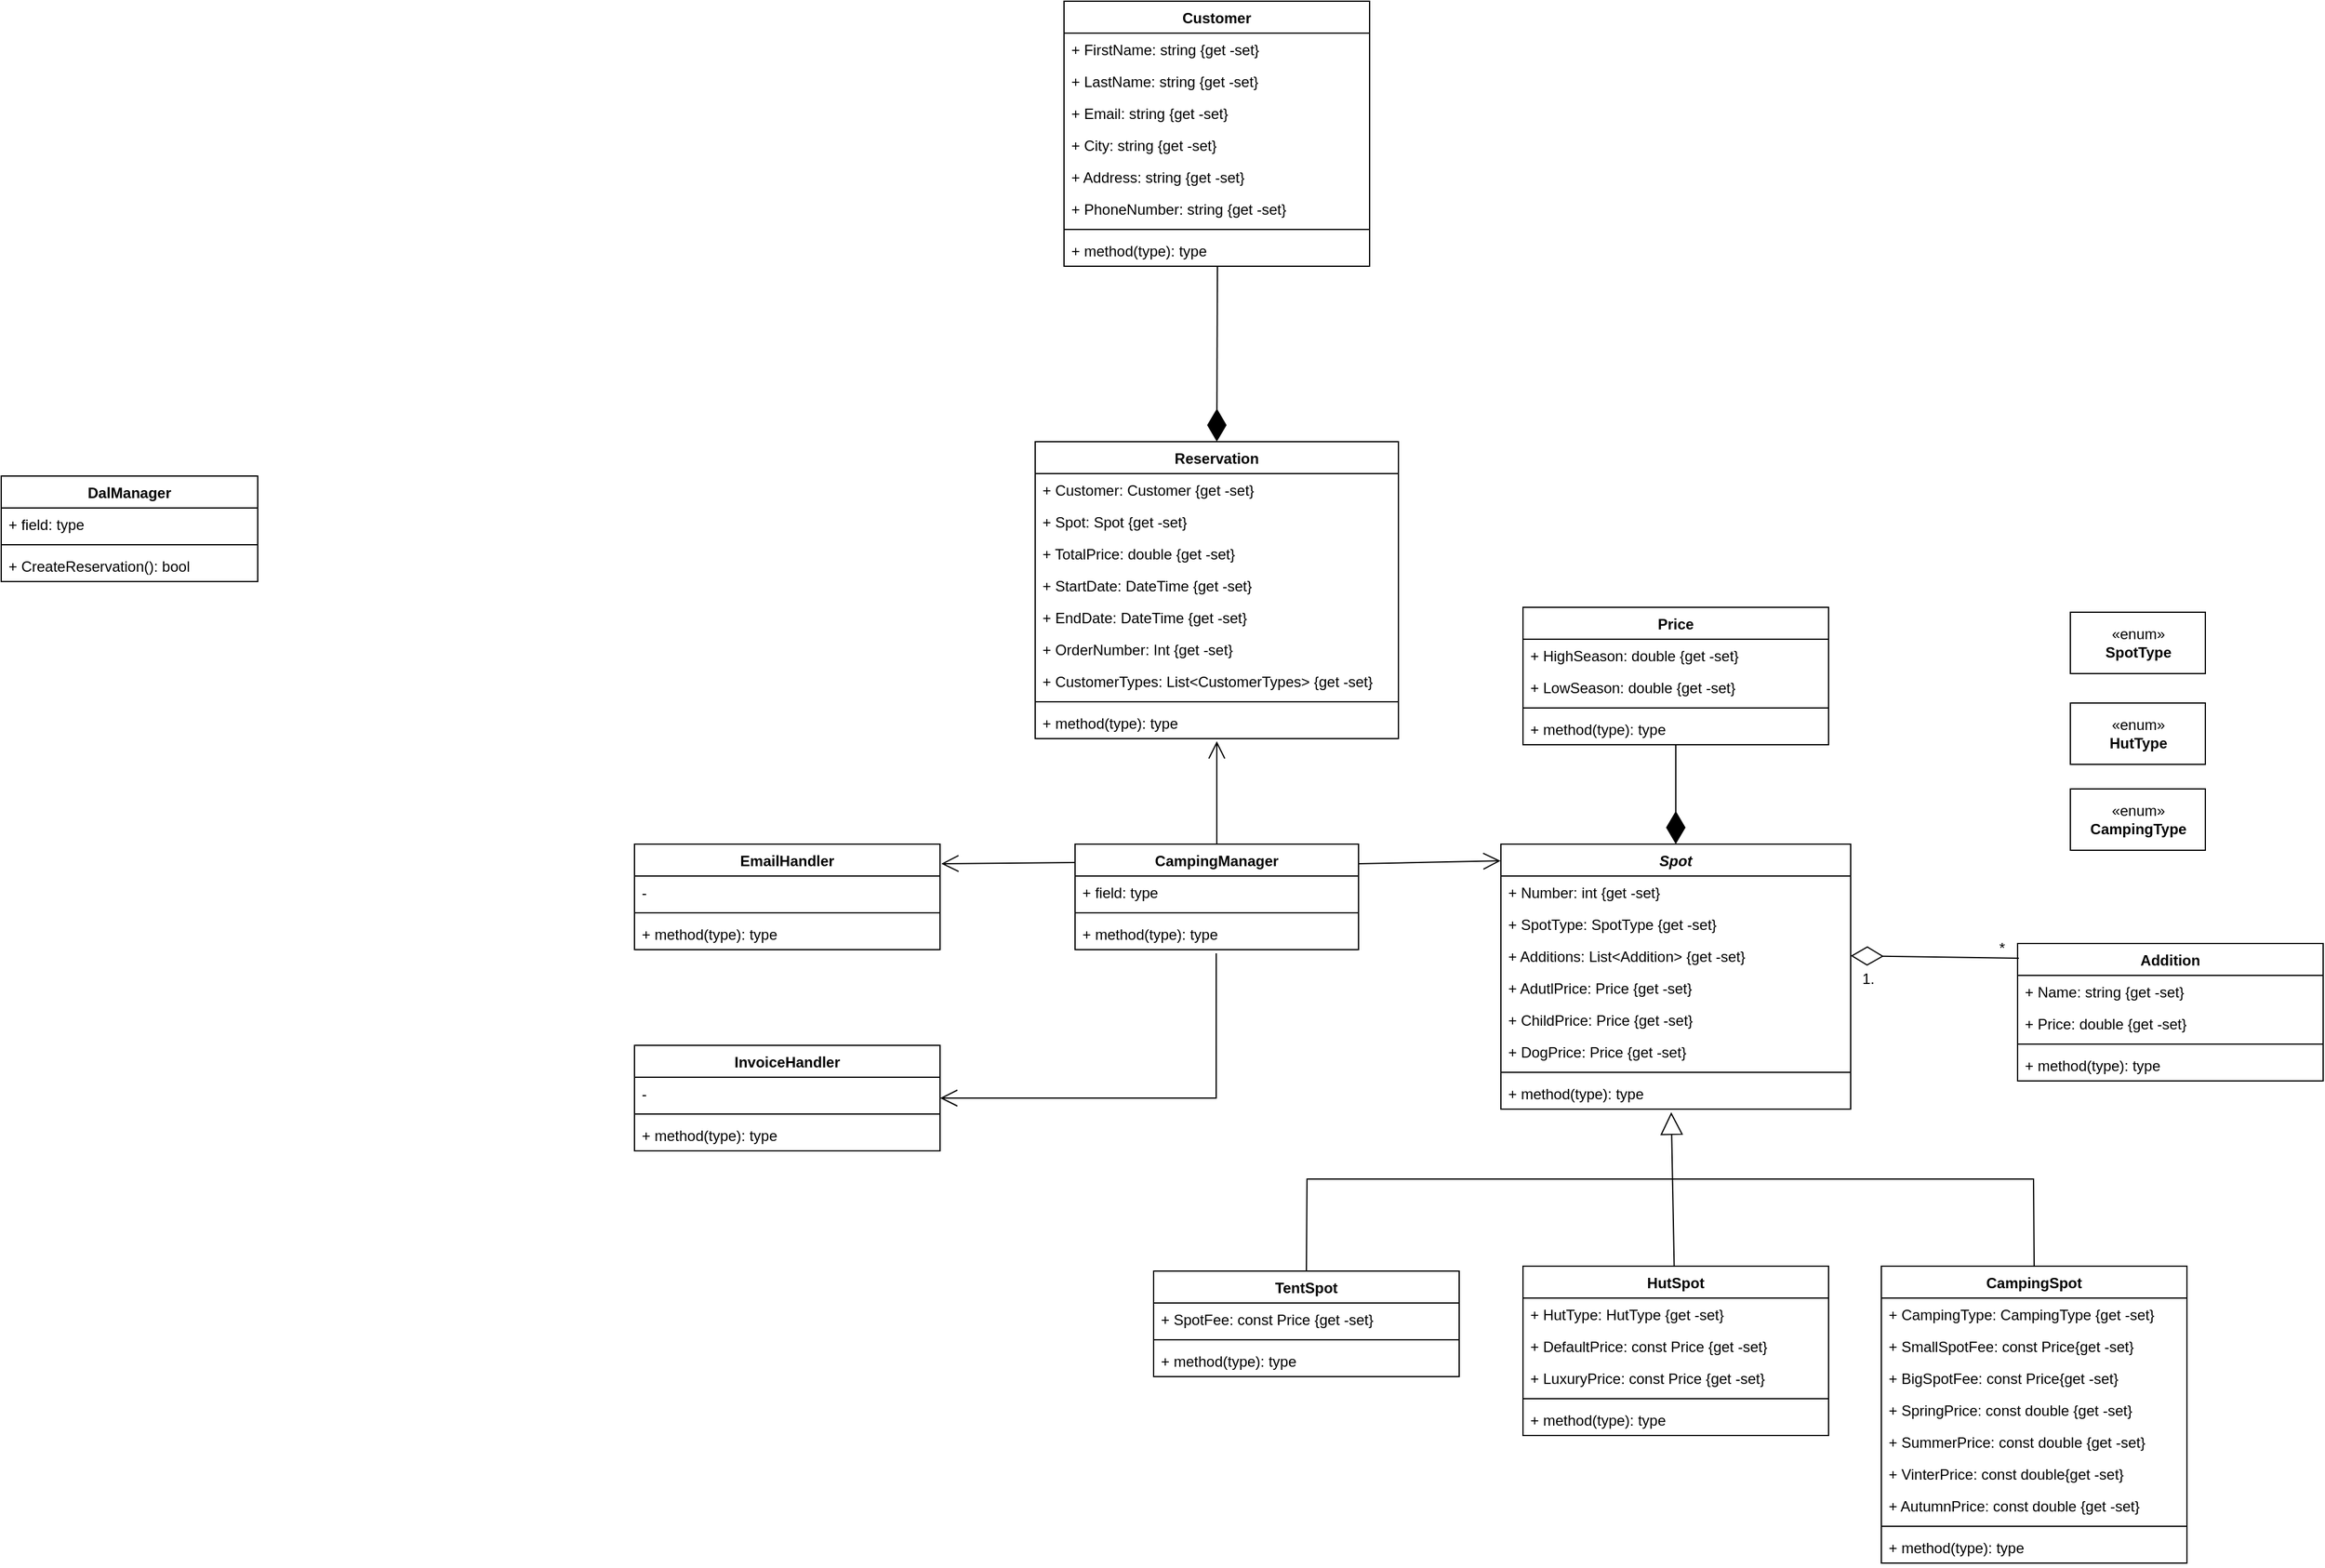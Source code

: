 <mxfile version="14.6.6" type="device"><diagram id="l-3KsqOdeWfvSmAPud4s" name="Page-1"><mxGraphModel dx="782" dy="1843" grid="0" gridSize="10" guides="1" tooltips="1" connect="1" arrows="1" fold="1" page="1" pageScale="1" pageWidth="827" pageHeight="1169" math="0" shadow="0"><root><mxCell id="0"/><mxCell id="1" parent="0"/><mxCell id="45LUlPgrjEyCwIVskXGP-1" value="CampingManager" style="swimlane;fontStyle=1;align=center;verticalAlign=top;childLayout=stackLayout;horizontal=1;startSize=26;horizontalStack=0;resizeParent=1;resizeParentMax=0;resizeLast=0;collapsible=1;marginBottom=0;" vertex="1" parent="1"><mxGeometry x="913" y="53" width="231" height="86" as="geometry"/></mxCell><mxCell id="45LUlPgrjEyCwIVskXGP-2" value="+ field: type" style="text;strokeColor=none;fillColor=none;align=left;verticalAlign=top;spacingLeft=4;spacingRight=4;overflow=hidden;rotatable=0;points=[[0,0.5],[1,0.5]];portConstraint=eastwest;" vertex="1" parent="45LUlPgrjEyCwIVskXGP-1"><mxGeometry y="26" width="231" height="26" as="geometry"/></mxCell><mxCell id="45LUlPgrjEyCwIVskXGP-3" value="" style="line;strokeWidth=1;fillColor=none;align=left;verticalAlign=middle;spacingTop=-1;spacingLeft=3;spacingRight=3;rotatable=0;labelPosition=right;points=[];portConstraint=eastwest;" vertex="1" parent="45LUlPgrjEyCwIVskXGP-1"><mxGeometry y="52" width="231" height="8" as="geometry"/></mxCell><mxCell id="45LUlPgrjEyCwIVskXGP-4" value="+ method(type): type" style="text;strokeColor=none;fillColor=none;align=left;verticalAlign=top;spacingLeft=4;spacingRight=4;overflow=hidden;rotatable=0;points=[[0,0.5],[1,0.5]];portConstraint=eastwest;" vertex="1" parent="45LUlPgrjEyCwIVskXGP-1"><mxGeometry y="60" width="231" height="26" as="geometry"/></mxCell><mxCell id="45LUlPgrjEyCwIVskXGP-5" value="DalManager" style="swimlane;fontStyle=1;align=center;verticalAlign=top;childLayout=stackLayout;horizontal=1;startSize=26;horizontalStack=0;resizeParent=1;resizeParentMax=0;resizeLast=0;collapsible=1;marginBottom=0;" vertex="1" parent="1"><mxGeometry x="38" y="-247" width="209" height="86" as="geometry"/></mxCell><mxCell id="45LUlPgrjEyCwIVskXGP-6" value="+ field: type" style="text;strokeColor=none;fillColor=none;align=left;verticalAlign=top;spacingLeft=4;spacingRight=4;overflow=hidden;rotatable=0;points=[[0,0.5],[1,0.5]];portConstraint=eastwest;" vertex="1" parent="45LUlPgrjEyCwIVskXGP-5"><mxGeometry y="26" width="209" height="26" as="geometry"/></mxCell><mxCell id="45LUlPgrjEyCwIVskXGP-7" value="" style="line;strokeWidth=1;fillColor=none;align=left;verticalAlign=middle;spacingTop=-1;spacingLeft=3;spacingRight=3;rotatable=0;labelPosition=right;points=[];portConstraint=eastwest;" vertex="1" parent="45LUlPgrjEyCwIVskXGP-5"><mxGeometry y="52" width="209" height="8" as="geometry"/></mxCell><mxCell id="45LUlPgrjEyCwIVskXGP-8" value="+ CreateReservation(): bool" style="text;strokeColor=none;fillColor=none;align=left;verticalAlign=top;spacingLeft=4;spacingRight=4;overflow=hidden;rotatable=0;points=[[0,0.5],[1,0.5]];portConstraint=eastwest;" vertex="1" parent="45LUlPgrjEyCwIVskXGP-5"><mxGeometry y="60" width="209" height="26" as="geometry"/></mxCell><mxCell id="45LUlPgrjEyCwIVskXGP-9" value="Spot" style="swimlane;fontStyle=3;align=center;verticalAlign=top;childLayout=stackLayout;horizontal=1;startSize=26;horizontalStack=0;resizeParent=1;resizeParentMax=0;resizeLast=0;collapsible=1;marginBottom=0;" vertex="1" parent="1"><mxGeometry x="1260" y="53" width="285" height="216" as="geometry"/></mxCell><mxCell id="45LUlPgrjEyCwIVskXGP-19" value="+ Number: int {get -set}" style="text;strokeColor=none;fillColor=none;align=left;verticalAlign=top;spacingLeft=4;spacingRight=4;overflow=hidden;rotatable=0;points=[[0,0.5],[1,0.5]];portConstraint=eastwest;" vertex="1" parent="45LUlPgrjEyCwIVskXGP-9"><mxGeometry y="26" width="285" height="26" as="geometry"/></mxCell><mxCell id="45LUlPgrjEyCwIVskXGP-26" value="+ SpotType: SpotType {get -set}" style="text;strokeColor=none;fillColor=none;align=left;verticalAlign=top;spacingLeft=4;spacingRight=4;overflow=hidden;rotatable=0;points=[[0,0.5],[1,0.5]];portConstraint=eastwest;" vertex="1" parent="45LUlPgrjEyCwIVskXGP-9"><mxGeometry y="52" width="285" height="26" as="geometry"/></mxCell><mxCell id="45LUlPgrjEyCwIVskXGP-123" value="+ Additions: List&lt;Addition&gt; {get -set}" style="text;strokeColor=none;fillColor=none;align=left;verticalAlign=top;spacingLeft=4;spacingRight=4;overflow=hidden;rotatable=0;points=[[0,0.5],[1,0.5]];portConstraint=eastwest;" vertex="1" parent="45LUlPgrjEyCwIVskXGP-9"><mxGeometry y="78" width="285" height="26" as="geometry"/></mxCell><mxCell id="45LUlPgrjEyCwIVskXGP-124" value="+ AdutlPrice: Price {get -set}" style="text;strokeColor=none;fillColor=none;align=left;verticalAlign=top;spacingLeft=4;spacingRight=4;overflow=hidden;rotatable=0;points=[[0,0.5],[1,0.5]];portConstraint=eastwest;" vertex="1" parent="45LUlPgrjEyCwIVskXGP-9"><mxGeometry y="104" width="285" height="26" as="geometry"/></mxCell><mxCell id="45LUlPgrjEyCwIVskXGP-125" value="+ ChildPrice: Price {get -set}" style="text;strokeColor=none;fillColor=none;align=left;verticalAlign=top;spacingLeft=4;spacingRight=4;overflow=hidden;rotatable=0;points=[[0,0.5],[1,0.5]];portConstraint=eastwest;" vertex="1" parent="45LUlPgrjEyCwIVskXGP-9"><mxGeometry y="130" width="285" height="26" as="geometry"/></mxCell><mxCell id="45LUlPgrjEyCwIVskXGP-97" value="+ DogPrice: Price {get -set}" style="text;strokeColor=none;fillColor=none;align=left;verticalAlign=top;spacingLeft=4;spacingRight=4;overflow=hidden;rotatable=0;points=[[0,0.5],[1,0.5]];portConstraint=eastwest;" vertex="1" parent="45LUlPgrjEyCwIVskXGP-9"><mxGeometry y="156" width="285" height="26" as="geometry"/></mxCell><mxCell id="45LUlPgrjEyCwIVskXGP-11" value="" style="line;strokeWidth=1;fillColor=none;align=left;verticalAlign=middle;spacingTop=-1;spacingLeft=3;spacingRight=3;rotatable=0;labelPosition=right;points=[];portConstraint=eastwest;" vertex="1" parent="45LUlPgrjEyCwIVskXGP-9"><mxGeometry y="182" width="285" height="8" as="geometry"/></mxCell><mxCell id="45LUlPgrjEyCwIVskXGP-12" value="+ method(type): type" style="text;strokeColor=none;fillColor=none;align=left;verticalAlign=top;spacingLeft=4;spacingRight=4;overflow=hidden;rotatable=0;points=[[0,0.5],[1,0.5]];portConstraint=eastwest;" vertex="1" parent="45LUlPgrjEyCwIVskXGP-9"><mxGeometry y="190" width="285" height="26" as="geometry"/></mxCell><mxCell id="45LUlPgrjEyCwIVskXGP-27" value="Addition" style="swimlane;fontStyle=1;align=center;verticalAlign=top;childLayout=stackLayout;horizontal=1;startSize=26;horizontalStack=0;resizeParent=1;resizeParentMax=0;resizeLast=0;collapsible=1;marginBottom=0;" vertex="1" parent="1"><mxGeometry x="1681" y="134" width="249" height="112" as="geometry"/></mxCell><mxCell id="45LUlPgrjEyCwIVskXGP-28" value="+ Name: string {get -set}" style="text;strokeColor=none;fillColor=none;align=left;verticalAlign=top;spacingLeft=4;spacingRight=4;overflow=hidden;rotatable=0;points=[[0,0.5],[1,0.5]];portConstraint=eastwest;" vertex="1" parent="45LUlPgrjEyCwIVskXGP-27"><mxGeometry y="26" width="249" height="26" as="geometry"/></mxCell><mxCell id="45LUlPgrjEyCwIVskXGP-29" value="+ Price: double {get -set}" style="text;strokeColor=none;fillColor=none;align=left;verticalAlign=top;spacingLeft=4;spacingRight=4;overflow=hidden;rotatable=0;points=[[0,0.5],[1,0.5]];portConstraint=eastwest;" vertex="1" parent="45LUlPgrjEyCwIVskXGP-27"><mxGeometry y="52" width="249" height="26" as="geometry"/></mxCell><mxCell id="45LUlPgrjEyCwIVskXGP-31" value="" style="line;strokeWidth=1;fillColor=none;align=left;verticalAlign=middle;spacingTop=-1;spacingLeft=3;spacingRight=3;rotatable=0;labelPosition=right;points=[];portConstraint=eastwest;" vertex="1" parent="45LUlPgrjEyCwIVskXGP-27"><mxGeometry y="78" width="249" height="8" as="geometry"/></mxCell><mxCell id="45LUlPgrjEyCwIVskXGP-32" value="+ method(type): type" style="text;strokeColor=none;fillColor=none;align=left;verticalAlign=top;spacingLeft=4;spacingRight=4;overflow=hidden;rotatable=0;points=[[0,0.5],[1,0.5]];portConstraint=eastwest;" vertex="1" parent="45LUlPgrjEyCwIVskXGP-27"><mxGeometry y="86" width="249" height="26" as="geometry"/></mxCell><mxCell id="45LUlPgrjEyCwIVskXGP-38" value="Reservation" style="swimlane;fontStyle=1;align=center;verticalAlign=top;childLayout=stackLayout;horizontal=1;startSize=26;horizontalStack=0;resizeParent=1;resizeParentMax=0;resizeLast=0;collapsible=1;marginBottom=0;" vertex="1" parent="1"><mxGeometry x="880.5" y="-275" width="296" height="242" as="geometry"/></mxCell><mxCell id="45LUlPgrjEyCwIVskXGP-54" value="+ Customer: Customer {get -set}" style="text;strokeColor=none;fillColor=none;align=left;verticalAlign=top;spacingLeft=4;spacingRight=4;overflow=hidden;rotatable=0;points=[[0,0.5],[1,0.5]];portConstraint=eastwest;" vertex="1" parent="45LUlPgrjEyCwIVskXGP-38"><mxGeometry y="26" width="296" height="26" as="geometry"/></mxCell><mxCell id="45LUlPgrjEyCwIVskXGP-55" value="+ Spot: Spot {get -set}" style="text;strokeColor=none;fillColor=none;align=left;verticalAlign=top;spacingLeft=4;spacingRight=4;overflow=hidden;rotatable=0;points=[[0,0.5],[1,0.5]];portConstraint=eastwest;" vertex="1" parent="45LUlPgrjEyCwIVskXGP-38"><mxGeometry y="52" width="296" height="26" as="geometry"/></mxCell><mxCell id="45LUlPgrjEyCwIVskXGP-56" value="+ TotalPrice: double {get -set}" style="text;strokeColor=none;fillColor=none;align=left;verticalAlign=top;spacingLeft=4;spacingRight=4;overflow=hidden;rotatable=0;points=[[0,0.5],[1,0.5]];portConstraint=eastwest;" vertex="1" parent="45LUlPgrjEyCwIVskXGP-38"><mxGeometry y="78" width="296" height="26" as="geometry"/></mxCell><mxCell id="45LUlPgrjEyCwIVskXGP-57" value="+ StartDate: DateTime {get -set}" style="text;strokeColor=none;fillColor=none;align=left;verticalAlign=top;spacingLeft=4;spacingRight=4;overflow=hidden;rotatable=0;points=[[0,0.5],[1,0.5]];portConstraint=eastwest;" vertex="1" parent="45LUlPgrjEyCwIVskXGP-38"><mxGeometry y="104" width="296" height="26" as="geometry"/></mxCell><mxCell id="45LUlPgrjEyCwIVskXGP-60" value="+ EndDate: DateTime {get -set}" style="text;strokeColor=none;fillColor=none;align=left;verticalAlign=top;spacingLeft=4;spacingRight=4;overflow=hidden;rotatable=0;points=[[0,0.5],[1,0.5]];portConstraint=eastwest;" vertex="1" parent="45LUlPgrjEyCwIVskXGP-38"><mxGeometry y="130" width="296" height="26" as="geometry"/></mxCell><mxCell id="45LUlPgrjEyCwIVskXGP-101" value="+ OrderNumber: Int {get -set}" style="text;strokeColor=none;fillColor=none;align=left;verticalAlign=top;spacingLeft=4;spacingRight=4;overflow=hidden;rotatable=0;points=[[0,0.5],[1,0.5]];portConstraint=eastwest;" vertex="1" parent="45LUlPgrjEyCwIVskXGP-38"><mxGeometry y="156" width="296" height="26" as="geometry"/></mxCell><mxCell id="45LUlPgrjEyCwIVskXGP-40" value="+ CustomerTypes: List&lt;CustomerTypes&gt; {get -set}" style="text;strokeColor=none;fillColor=none;align=left;verticalAlign=top;spacingLeft=4;spacingRight=4;overflow=hidden;rotatable=0;points=[[0,0.5],[1,0.5]];portConstraint=eastwest;" vertex="1" parent="45LUlPgrjEyCwIVskXGP-38"><mxGeometry y="182" width="296" height="26" as="geometry"/></mxCell><mxCell id="45LUlPgrjEyCwIVskXGP-41" value="" style="line;strokeWidth=1;fillColor=none;align=left;verticalAlign=middle;spacingTop=-1;spacingLeft=3;spacingRight=3;rotatable=0;labelPosition=right;points=[];portConstraint=eastwest;" vertex="1" parent="45LUlPgrjEyCwIVskXGP-38"><mxGeometry y="208" width="296" height="8" as="geometry"/></mxCell><mxCell id="45LUlPgrjEyCwIVskXGP-42" value="+ method(type): type" style="text;strokeColor=none;fillColor=none;align=left;verticalAlign=top;spacingLeft=4;spacingRight=4;overflow=hidden;rotatable=0;points=[[0,0.5],[1,0.5]];portConstraint=eastwest;" vertex="1" parent="45LUlPgrjEyCwIVskXGP-38"><mxGeometry y="216" width="296" height="26" as="geometry"/></mxCell><mxCell id="45LUlPgrjEyCwIVskXGP-43" value="Customer" style="swimlane;fontStyle=1;align=center;verticalAlign=top;childLayout=stackLayout;horizontal=1;startSize=26;horizontalStack=0;resizeParent=1;resizeParentMax=0;resizeLast=0;collapsible=1;marginBottom=0;" vertex="1" parent="1"><mxGeometry x="904" y="-634" width="249" height="216" as="geometry"/></mxCell><mxCell id="45LUlPgrjEyCwIVskXGP-48" value="+ FirstName: string {get -set}" style="text;strokeColor=none;fillColor=none;align=left;verticalAlign=top;spacingLeft=4;spacingRight=4;overflow=hidden;rotatable=0;points=[[0,0.5],[1,0.5]];portConstraint=eastwest;" vertex="1" parent="45LUlPgrjEyCwIVskXGP-43"><mxGeometry y="26" width="249" height="26" as="geometry"/></mxCell><mxCell id="45LUlPgrjEyCwIVskXGP-49" value="+ LastName: string {get -set}" style="text;strokeColor=none;fillColor=none;align=left;verticalAlign=top;spacingLeft=4;spacingRight=4;overflow=hidden;rotatable=0;points=[[0,0.5],[1,0.5]];portConstraint=eastwest;" vertex="1" parent="45LUlPgrjEyCwIVskXGP-43"><mxGeometry y="52" width="249" height="26" as="geometry"/></mxCell><mxCell id="45LUlPgrjEyCwIVskXGP-52" value="+ Email: string {get -set}" style="text;strokeColor=none;fillColor=none;align=left;verticalAlign=top;spacingLeft=4;spacingRight=4;overflow=hidden;rotatable=0;points=[[0,0.5],[1,0.5]];portConstraint=eastwest;" vertex="1" parent="45LUlPgrjEyCwIVskXGP-43"><mxGeometry y="78" width="249" height="26" as="geometry"/></mxCell><mxCell id="45LUlPgrjEyCwIVskXGP-51" value="+ City: string {get -set}" style="text;strokeColor=none;fillColor=none;align=left;verticalAlign=top;spacingLeft=4;spacingRight=4;overflow=hidden;rotatable=0;points=[[0,0.5],[1,0.5]];portConstraint=eastwest;" vertex="1" parent="45LUlPgrjEyCwIVskXGP-43"><mxGeometry y="104" width="249" height="26" as="geometry"/></mxCell><mxCell id="45LUlPgrjEyCwIVskXGP-50" value="+ Address: string {get -set}" style="text;strokeColor=none;fillColor=none;align=left;verticalAlign=top;spacingLeft=4;spacingRight=4;overflow=hidden;rotatable=0;points=[[0,0.5],[1,0.5]];portConstraint=eastwest;" vertex="1" parent="45LUlPgrjEyCwIVskXGP-43"><mxGeometry y="130" width="249" height="26" as="geometry"/></mxCell><mxCell id="45LUlPgrjEyCwIVskXGP-99" value="+ PhoneNumber: string {get -set}" style="text;strokeColor=none;fillColor=none;align=left;verticalAlign=top;spacingLeft=4;spacingRight=4;overflow=hidden;rotatable=0;points=[[0,0.5],[1,0.5]];portConstraint=eastwest;" vertex="1" parent="45LUlPgrjEyCwIVskXGP-43"><mxGeometry y="156" width="249" height="26" as="geometry"/></mxCell><mxCell id="45LUlPgrjEyCwIVskXGP-46" value="" style="line;strokeWidth=1;fillColor=none;align=left;verticalAlign=middle;spacingTop=-1;spacingLeft=3;spacingRight=3;rotatable=0;labelPosition=right;points=[];portConstraint=eastwest;" vertex="1" parent="45LUlPgrjEyCwIVskXGP-43"><mxGeometry y="182" width="249" height="8" as="geometry"/></mxCell><mxCell id="45LUlPgrjEyCwIVskXGP-47" value="+ method(type): type" style="text;strokeColor=none;fillColor=none;align=left;verticalAlign=top;spacingLeft=4;spacingRight=4;overflow=hidden;rotatable=0;points=[[0,0.5],[1,0.5]];portConstraint=eastwest;" vertex="1" parent="45LUlPgrjEyCwIVskXGP-43"><mxGeometry y="190" width="249" height="26" as="geometry"/></mxCell><mxCell id="45LUlPgrjEyCwIVskXGP-59" value="«enum»&lt;br&gt;&lt;b&gt;SpotType&lt;/b&gt;" style="html=1;" vertex="1" parent="1"><mxGeometry x="1724" y="-136" width="110" height="50" as="geometry"/></mxCell><mxCell id="45LUlPgrjEyCwIVskXGP-67" value="TentSpot" style="swimlane;fontStyle=1;align=center;verticalAlign=top;childLayout=stackLayout;horizontal=1;startSize=26;horizontalStack=0;resizeParent=1;resizeParentMax=0;resizeLast=0;collapsible=1;marginBottom=0;" vertex="1" parent="1"><mxGeometry x="977" y="401" width="249" height="86" as="geometry"/></mxCell><mxCell id="45LUlPgrjEyCwIVskXGP-68" value="+ SpotFee: const Price {get -set}" style="text;strokeColor=none;fillColor=none;align=left;verticalAlign=top;spacingLeft=4;spacingRight=4;overflow=hidden;rotatable=0;points=[[0,0.5],[1,0.5]];portConstraint=eastwest;" vertex="1" parent="45LUlPgrjEyCwIVskXGP-67"><mxGeometry y="26" width="249" height="26" as="geometry"/></mxCell><mxCell id="45LUlPgrjEyCwIVskXGP-71" value="" style="line;strokeWidth=1;fillColor=none;align=left;verticalAlign=middle;spacingTop=-1;spacingLeft=3;spacingRight=3;rotatable=0;labelPosition=right;points=[];portConstraint=eastwest;" vertex="1" parent="45LUlPgrjEyCwIVskXGP-67"><mxGeometry y="52" width="249" height="8" as="geometry"/></mxCell><mxCell id="45LUlPgrjEyCwIVskXGP-72" value="+ method(type): type" style="text;strokeColor=none;fillColor=none;align=left;verticalAlign=top;spacingLeft=4;spacingRight=4;overflow=hidden;rotatable=0;points=[[0,0.5],[1,0.5]];portConstraint=eastwest;" vertex="1" parent="45LUlPgrjEyCwIVskXGP-67"><mxGeometry y="60" width="249" height="26" as="geometry"/></mxCell><mxCell id="45LUlPgrjEyCwIVskXGP-73" value="HutSpot" style="swimlane;fontStyle=1;align=center;verticalAlign=top;childLayout=stackLayout;horizontal=1;startSize=26;horizontalStack=0;resizeParent=1;resizeParentMax=0;resizeLast=0;collapsible=1;marginBottom=0;" vertex="1" parent="1"><mxGeometry x="1278" y="397" width="249" height="138" as="geometry"/></mxCell><mxCell id="45LUlPgrjEyCwIVskXGP-127" value="+ HutType: HutType {get -set}" style="text;strokeColor=none;fillColor=none;align=left;verticalAlign=top;spacingLeft=4;spacingRight=4;overflow=hidden;rotatable=0;points=[[0,0.5],[1,0.5]];portConstraint=eastwest;" vertex="1" parent="45LUlPgrjEyCwIVskXGP-73"><mxGeometry y="26" width="249" height="26" as="geometry"/></mxCell><mxCell id="45LUlPgrjEyCwIVskXGP-128" value="+ DefaultPrice: const Price {get -set}" style="text;strokeColor=none;fillColor=none;align=left;verticalAlign=top;spacingLeft=4;spacingRight=4;overflow=hidden;rotatable=0;points=[[0,0.5],[1,0.5]];portConstraint=eastwest;" vertex="1" parent="45LUlPgrjEyCwIVskXGP-73"><mxGeometry y="52" width="249" height="26" as="geometry"/></mxCell><mxCell id="45LUlPgrjEyCwIVskXGP-74" value="+ LuxuryPrice: const Price {get -set}" style="text;strokeColor=none;fillColor=none;align=left;verticalAlign=top;spacingLeft=4;spacingRight=4;overflow=hidden;rotatable=0;points=[[0,0.5],[1,0.5]];portConstraint=eastwest;" vertex="1" parent="45LUlPgrjEyCwIVskXGP-73"><mxGeometry y="78" width="249" height="26" as="geometry"/></mxCell><mxCell id="45LUlPgrjEyCwIVskXGP-77" value="" style="line;strokeWidth=1;fillColor=none;align=left;verticalAlign=middle;spacingTop=-1;spacingLeft=3;spacingRight=3;rotatable=0;labelPosition=right;points=[];portConstraint=eastwest;" vertex="1" parent="45LUlPgrjEyCwIVskXGP-73"><mxGeometry y="104" width="249" height="8" as="geometry"/></mxCell><mxCell id="45LUlPgrjEyCwIVskXGP-78" value="+ method(type): type" style="text;strokeColor=none;fillColor=none;align=left;verticalAlign=top;spacingLeft=4;spacingRight=4;overflow=hidden;rotatable=0;points=[[0,0.5],[1,0.5]];portConstraint=eastwest;" vertex="1" parent="45LUlPgrjEyCwIVskXGP-73"><mxGeometry y="112" width="249" height="26" as="geometry"/></mxCell><mxCell id="45LUlPgrjEyCwIVskXGP-79" value="CampingSpot" style="swimlane;fontStyle=1;align=center;verticalAlign=top;childLayout=stackLayout;horizontal=1;startSize=26;horizontalStack=0;resizeParent=1;resizeParentMax=0;resizeLast=0;collapsible=1;marginBottom=0;" vertex="1" parent="1"><mxGeometry x="1570" y="397" width="249" height="242" as="geometry"/></mxCell><mxCell id="45LUlPgrjEyCwIVskXGP-80" value="+ CampingType: CampingType {get -set}" style="text;strokeColor=none;fillColor=none;align=left;verticalAlign=top;spacingLeft=4;spacingRight=4;overflow=hidden;rotatable=0;points=[[0,0.5],[1,0.5]];portConstraint=eastwest;" vertex="1" parent="45LUlPgrjEyCwIVskXGP-79"><mxGeometry y="26" width="249" height="26" as="geometry"/></mxCell><mxCell id="45LUlPgrjEyCwIVskXGP-130" value="+ SmallSpotFee: const Price{get -set}" style="text;strokeColor=none;fillColor=none;align=left;verticalAlign=top;spacingLeft=4;spacingRight=4;overflow=hidden;rotatable=0;points=[[0,0.5],[1,0.5]];portConstraint=eastwest;" vertex="1" parent="45LUlPgrjEyCwIVskXGP-79"><mxGeometry y="52" width="249" height="26" as="geometry"/></mxCell><mxCell id="45LUlPgrjEyCwIVskXGP-152" value="+ BigSpotFee: const Price{get -set}" style="text;strokeColor=none;fillColor=none;align=left;verticalAlign=top;spacingLeft=4;spacingRight=4;overflow=hidden;rotatable=0;points=[[0,0.5],[1,0.5]];portConstraint=eastwest;" vertex="1" parent="45LUlPgrjEyCwIVskXGP-79"><mxGeometry y="78" width="249" height="26" as="geometry"/></mxCell><mxCell id="45LUlPgrjEyCwIVskXGP-166" value="+ SpringPrice: const double {get -set}" style="text;strokeColor=none;fillColor=none;align=left;verticalAlign=top;spacingLeft=4;spacingRight=4;overflow=hidden;rotatable=0;points=[[0,0.5],[1,0.5]];portConstraint=eastwest;" vertex="1" parent="45LUlPgrjEyCwIVskXGP-79"><mxGeometry y="104" width="249" height="26" as="geometry"/></mxCell><mxCell id="45LUlPgrjEyCwIVskXGP-153" value="+ SummerPrice: const double {get -set}" style="text;strokeColor=none;fillColor=none;align=left;verticalAlign=top;spacingLeft=4;spacingRight=4;overflow=hidden;rotatable=0;points=[[0,0.5],[1,0.5]];portConstraint=eastwest;" vertex="1" parent="45LUlPgrjEyCwIVskXGP-79"><mxGeometry y="130" width="249" height="26" as="geometry"/></mxCell><mxCell id="45LUlPgrjEyCwIVskXGP-154" value="+ VinterPrice: const double{get -set}" style="text;strokeColor=none;fillColor=none;align=left;verticalAlign=top;spacingLeft=4;spacingRight=4;overflow=hidden;rotatable=0;points=[[0,0.5],[1,0.5]];portConstraint=eastwest;" vertex="1" parent="45LUlPgrjEyCwIVskXGP-79"><mxGeometry y="156" width="249" height="26" as="geometry"/></mxCell><mxCell id="45LUlPgrjEyCwIVskXGP-157" value="+ AutumnPrice: const double {get -set}" style="text;strokeColor=none;fillColor=none;align=left;verticalAlign=top;spacingLeft=4;spacingRight=4;overflow=hidden;rotatable=0;points=[[0,0.5],[1,0.5]];portConstraint=eastwest;" vertex="1" parent="45LUlPgrjEyCwIVskXGP-79"><mxGeometry y="182" width="249" height="26" as="geometry"/></mxCell><mxCell id="45LUlPgrjEyCwIVskXGP-83" value="" style="line;strokeWidth=1;fillColor=none;align=left;verticalAlign=middle;spacingTop=-1;spacingLeft=3;spacingRight=3;rotatable=0;labelPosition=right;points=[];portConstraint=eastwest;" vertex="1" parent="45LUlPgrjEyCwIVskXGP-79"><mxGeometry y="208" width="249" height="8" as="geometry"/></mxCell><mxCell id="45LUlPgrjEyCwIVskXGP-84" value="+ method(type): type" style="text;strokeColor=none;fillColor=none;align=left;verticalAlign=top;spacingLeft=4;spacingRight=4;overflow=hidden;rotatable=0;points=[[0,0.5],[1,0.5]];portConstraint=eastwest;" vertex="1" parent="45LUlPgrjEyCwIVskXGP-79"><mxGeometry y="216" width="249" height="26" as="geometry"/></mxCell><mxCell id="45LUlPgrjEyCwIVskXGP-92" value="" style="endArrow=block;endSize=16;endFill=0;html=1;entryX=0.487;entryY=1.096;entryDx=0;entryDy=0;entryPerimeter=0;" edge="1" parent="1" source="45LUlPgrjEyCwIVskXGP-73" target="45LUlPgrjEyCwIVskXGP-12"><mxGeometry width="160" relative="1" as="geometry"><mxPoint x="1260" y="387" as="sourcePoint"/><mxPoint x="1420" y="387" as="targetPoint"/></mxGeometry></mxCell><mxCell id="45LUlPgrjEyCwIVskXGP-95" value="" style="endArrow=none;html=1;rounded=0;exitX=0.5;exitY=0;exitDx=0;exitDy=0;" edge="1" parent="1" source="45LUlPgrjEyCwIVskXGP-79"><mxGeometry width="50" height="50" relative="1" as="geometry"><mxPoint x="1699" y="394" as="sourcePoint"/><mxPoint x="1401" y="326" as="targetPoint"/><Array as="points"><mxPoint x="1694" y="326"/></Array></mxGeometry></mxCell><mxCell id="45LUlPgrjEyCwIVskXGP-98" value="«enum»&lt;br&gt;&lt;b&gt;HutType&lt;/b&gt;" style="html=1;" vertex="1" parent="1"><mxGeometry x="1724" y="-62" width="110" height="50" as="geometry"/></mxCell><mxCell id="45LUlPgrjEyCwIVskXGP-102" value="Price" style="swimlane;fontStyle=1;align=center;verticalAlign=top;childLayout=stackLayout;horizontal=1;startSize=26;horizontalStack=0;resizeParent=1;resizeParentMax=0;resizeLast=0;collapsible=1;marginBottom=0;" vertex="1" parent="1"><mxGeometry x="1278" y="-140" width="249" height="112" as="geometry"/></mxCell><mxCell id="45LUlPgrjEyCwIVskXGP-103" value="+ HighSeason: double {get -set}" style="text;strokeColor=none;fillColor=none;align=left;verticalAlign=top;spacingLeft=4;spacingRight=4;overflow=hidden;rotatable=0;points=[[0,0.5],[1,0.5]];portConstraint=eastwest;" vertex="1" parent="45LUlPgrjEyCwIVskXGP-102"><mxGeometry y="26" width="249" height="26" as="geometry"/></mxCell><mxCell id="45LUlPgrjEyCwIVskXGP-104" value="+ LowSeason: double {get -set}" style="text;strokeColor=none;fillColor=none;align=left;verticalAlign=top;spacingLeft=4;spacingRight=4;overflow=hidden;rotatable=0;points=[[0,0.5],[1,0.5]];portConstraint=eastwest;" vertex="1" parent="45LUlPgrjEyCwIVskXGP-102"><mxGeometry y="52" width="249" height="26" as="geometry"/></mxCell><mxCell id="45LUlPgrjEyCwIVskXGP-105" value="" style="line;strokeWidth=1;fillColor=none;align=left;verticalAlign=middle;spacingTop=-1;spacingLeft=3;spacingRight=3;rotatable=0;labelPosition=right;points=[];portConstraint=eastwest;" vertex="1" parent="45LUlPgrjEyCwIVskXGP-102"><mxGeometry y="78" width="249" height="8" as="geometry"/></mxCell><mxCell id="45LUlPgrjEyCwIVskXGP-106" value="+ method(type): type" style="text;strokeColor=none;fillColor=none;align=left;verticalAlign=top;spacingLeft=4;spacingRight=4;overflow=hidden;rotatable=0;points=[[0,0.5],[1,0.5]];portConstraint=eastwest;" vertex="1" parent="45LUlPgrjEyCwIVskXGP-102"><mxGeometry y="86" width="249" height="26" as="geometry"/></mxCell><mxCell id="45LUlPgrjEyCwIVskXGP-126" value="«enum»&lt;br&gt;&lt;b&gt;CampingType&lt;/b&gt;" style="html=1;" vertex="1" parent="1"><mxGeometry x="1724" y="8" width="110" height="50" as="geometry"/></mxCell><mxCell id="45LUlPgrjEyCwIVskXGP-134" value="" style="endArrow=diamondThin;endFill=0;endSize=24;html=1;exitX=0.004;exitY=0.107;exitDx=0;exitDy=0;exitPerimeter=0;entryX=1;entryY=0.5;entryDx=0;entryDy=0;" edge="1" parent="1" source="45LUlPgrjEyCwIVskXGP-27" target="45LUlPgrjEyCwIVskXGP-123"><mxGeometry width="160" relative="1" as="geometry"><mxPoint x="1435" y="367" as="sourcePoint"/><mxPoint x="1610" y="105" as="targetPoint"/></mxGeometry></mxCell><mxCell id="45LUlPgrjEyCwIVskXGP-135" value="1." style="text;html=1;align=center;verticalAlign=middle;resizable=0;points=[];autosize=1;strokeColor=none;" vertex="1" parent="1"><mxGeometry x="1549" y="154" width="20" height="18" as="geometry"/></mxCell><mxCell id="45LUlPgrjEyCwIVskXGP-136" value="*" style="text;html=1;align=center;verticalAlign=middle;resizable=0;points=[];autosize=1;strokeColor=none;" vertex="1" parent="1"><mxGeometry x="1660" y="129" width="15" height="18" as="geometry"/></mxCell><mxCell id="45LUlPgrjEyCwIVskXGP-164" value="" style="endArrow=none;html=1;rounded=0;exitX=0.5;exitY=0;exitDx=0;exitDy=0;" edge="1" parent="1" source="45LUlPgrjEyCwIVskXGP-67"><mxGeometry width="50" height="50" relative="1" as="geometry"><mxPoint x="1094.5" y="404" as="sourcePoint"/><mxPoint x="1401" y="326" as="targetPoint"/><Array as="points"><mxPoint x="1102" y="326"/><mxPoint x="1390" y="326"/></Array></mxGeometry></mxCell><mxCell id="45LUlPgrjEyCwIVskXGP-167" value="EmailHandler" style="swimlane;fontStyle=1;align=center;verticalAlign=top;childLayout=stackLayout;horizontal=1;startSize=26;horizontalStack=0;resizeParent=1;resizeParentMax=0;resizeLast=0;collapsible=1;marginBottom=0;" vertex="1" parent="1"><mxGeometry x="554" y="53" width="249" height="86" as="geometry"/></mxCell><mxCell id="45LUlPgrjEyCwIVskXGP-169" value="-" style="text;strokeColor=none;fillColor=none;align=left;verticalAlign=top;spacingLeft=4;spacingRight=4;overflow=hidden;rotatable=0;points=[[0,0.5],[1,0.5]];portConstraint=eastwest;" vertex="1" parent="45LUlPgrjEyCwIVskXGP-167"><mxGeometry y="26" width="249" height="26" as="geometry"/></mxCell><mxCell id="45LUlPgrjEyCwIVskXGP-170" value="" style="line;strokeWidth=1;fillColor=none;align=left;verticalAlign=middle;spacingTop=-1;spacingLeft=3;spacingRight=3;rotatable=0;labelPosition=right;points=[];portConstraint=eastwest;" vertex="1" parent="45LUlPgrjEyCwIVskXGP-167"><mxGeometry y="52" width="249" height="8" as="geometry"/></mxCell><mxCell id="45LUlPgrjEyCwIVskXGP-171" value="+ method(type): type" style="text;strokeColor=none;fillColor=none;align=left;verticalAlign=top;spacingLeft=4;spacingRight=4;overflow=hidden;rotatable=0;points=[[0,0.5],[1,0.5]];portConstraint=eastwest;" vertex="1" parent="45LUlPgrjEyCwIVskXGP-167"><mxGeometry y="60" width="249" height="26" as="geometry"/></mxCell><mxCell id="45LUlPgrjEyCwIVskXGP-172" value="InvoiceHandler" style="swimlane;fontStyle=1;align=center;verticalAlign=top;childLayout=stackLayout;horizontal=1;startSize=26;horizontalStack=0;resizeParent=1;resizeParentMax=0;resizeLast=0;collapsible=1;marginBottom=0;" vertex="1" parent="1"><mxGeometry x="554" y="217" width="249" height="86" as="geometry"/></mxCell><mxCell id="45LUlPgrjEyCwIVskXGP-174" value="-" style="text;strokeColor=none;fillColor=none;align=left;verticalAlign=top;spacingLeft=4;spacingRight=4;overflow=hidden;rotatable=0;points=[[0,0.5],[1,0.5]];portConstraint=eastwest;" vertex="1" parent="45LUlPgrjEyCwIVskXGP-172"><mxGeometry y="26" width="249" height="26" as="geometry"/></mxCell><mxCell id="45LUlPgrjEyCwIVskXGP-175" value="" style="line;strokeWidth=1;fillColor=none;align=left;verticalAlign=middle;spacingTop=-1;spacingLeft=3;spacingRight=3;rotatable=0;labelPosition=right;points=[];portConstraint=eastwest;" vertex="1" parent="45LUlPgrjEyCwIVskXGP-172"><mxGeometry y="52" width="249" height="8" as="geometry"/></mxCell><mxCell id="45LUlPgrjEyCwIVskXGP-176" value="+ method(type): type" style="text;strokeColor=none;fillColor=none;align=left;verticalAlign=top;spacingLeft=4;spacingRight=4;overflow=hidden;rotatable=0;points=[[0,0.5],[1,0.5]];portConstraint=eastwest;" vertex="1" parent="45LUlPgrjEyCwIVskXGP-172"><mxGeometry y="60" width="249" height="26" as="geometry"/></mxCell><mxCell id="45LUlPgrjEyCwIVskXGP-177" value="" style="endArrow=diamondThin;endFill=1;endSize=24;html=1;entryX=0.5;entryY=0;entryDx=0;entryDy=0;" edge="1" parent="1" source="45LUlPgrjEyCwIVskXGP-106" target="45LUlPgrjEyCwIVskXGP-9"><mxGeometry width="160" relative="1" as="geometry"><mxPoint x="1360" y="189" as="sourcePoint"/><mxPoint x="1520" y="189" as="targetPoint"/></mxGeometry></mxCell><mxCell id="45LUlPgrjEyCwIVskXGP-178" value="" style="endArrow=diamondThin;endFill=1;endSize=24;html=1;entryX=0.5;entryY=0;entryDx=0;entryDy=0;exitX=0.502;exitY=1;exitDx=0;exitDy=0;exitPerimeter=0;" edge="1" parent="1" source="45LUlPgrjEyCwIVskXGP-47" target="45LUlPgrjEyCwIVskXGP-38"><mxGeometry width="160" relative="1" as="geometry"><mxPoint x="1126.5" y="-394" as="sourcePoint"/><mxPoint x="1202.5" y="-262" as="targetPoint"/></mxGeometry></mxCell><mxCell id="45LUlPgrjEyCwIVskXGP-181" value="" style="endArrow=open;endFill=1;endSize=12;html=1;entryX=-0.001;entryY=0.063;entryDx=0;entryDy=0;entryPerimeter=0;exitX=1;exitY=0.186;exitDx=0;exitDy=0;exitPerimeter=0;" edge="1" parent="1" source="45LUlPgrjEyCwIVskXGP-1" target="45LUlPgrjEyCwIVskXGP-9"><mxGeometry width="160" relative="1" as="geometry"><mxPoint x="1180" y="-5" as="sourcePoint"/><mxPoint x="1340" y="-5" as="targetPoint"/></mxGeometry></mxCell><mxCell id="45LUlPgrjEyCwIVskXGP-182" value="" style="endArrow=open;endFill=1;endSize=12;html=1;exitX=0.5;exitY=0;exitDx=0;exitDy=0;entryX=0.5;entryY=1.083;entryDx=0;entryDy=0;entryPerimeter=0;" edge="1" parent="1" source="45LUlPgrjEyCwIVskXGP-1" target="45LUlPgrjEyCwIVskXGP-42"><mxGeometry width="160" relative="1" as="geometry"><mxPoint x="1165" y="-88" as="sourcePoint"/><mxPoint x="1325" y="-88" as="targetPoint"/></mxGeometry></mxCell><mxCell id="45LUlPgrjEyCwIVskXGP-184" value="" style="endArrow=open;endFill=1;endSize=12;html=1;entryX=1.004;entryY=0.186;entryDx=0;entryDy=0;entryPerimeter=0;exitX=0;exitY=0.174;exitDx=0;exitDy=0;exitPerimeter=0;" edge="1" parent="1" source="45LUlPgrjEyCwIVskXGP-1" target="45LUlPgrjEyCwIVskXGP-167"><mxGeometry width="160" relative="1" as="geometry"><mxPoint x="704" y="19" as="sourcePoint"/><mxPoint x="864" y="19" as="targetPoint"/></mxGeometry></mxCell><mxCell id="45LUlPgrjEyCwIVskXGP-185" value="" style="endArrow=open;endFill=1;endSize=12;html=1;entryX=1;entryY=0.5;entryDx=0;entryDy=0;exitX=0.498;exitY=1.115;exitDx=0;exitDy=0;exitPerimeter=0;rounded=0;" edge="1" parent="1" source="45LUlPgrjEyCwIVskXGP-4" target="45LUlPgrjEyCwIVskXGP-172"><mxGeometry width="160" relative="1" as="geometry"><mxPoint x="910" y="66" as="sourcePoint"/><mxPoint x="864" y="19" as="targetPoint"/><Array as="points"><mxPoint x="1028" y="260"/></Array></mxGeometry></mxCell></root></mxGraphModel></diagram></mxfile>